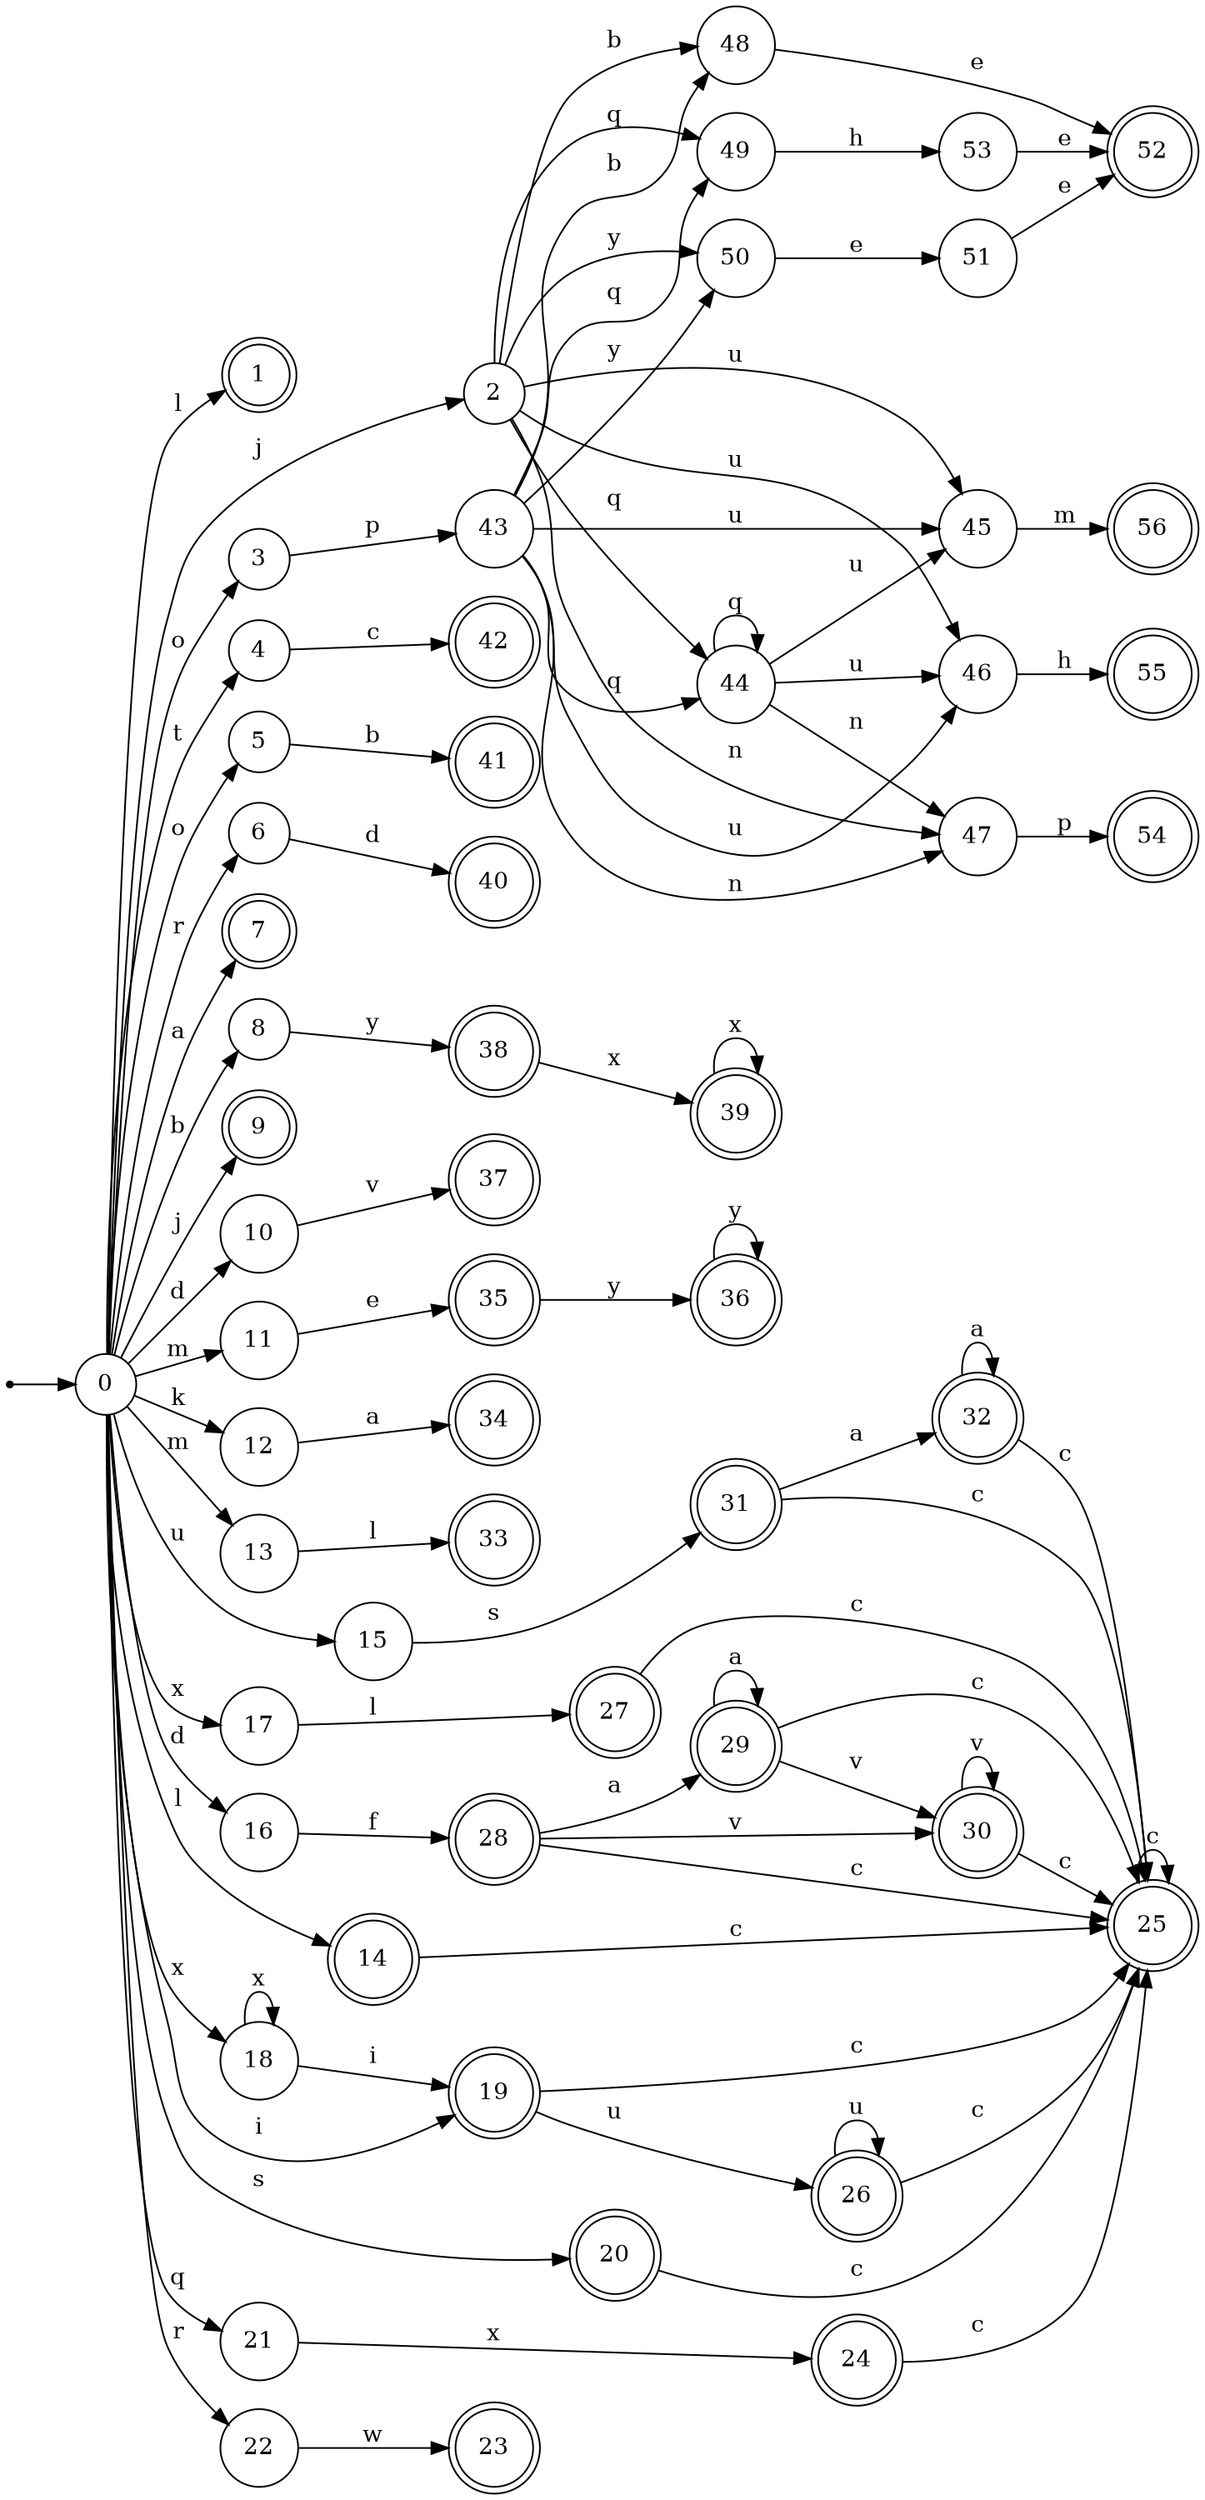 digraph finite_state_machine {
rankdir=LR;
size="20,20";
node [shape = point]; "dummy0"
node [shape = circle]; "0";
"dummy0" -> "0";
node [shape = doublecircle]; "1";node [shape = circle]; "2";
node [shape = circle]; "3";
node [shape = circle]; "4";
node [shape = circle]; "5";
node [shape = circle]; "6";
node [shape = doublecircle]; "7";node [shape = circle]; "8";
node [shape = doublecircle]; "9";node [shape = circle]; "10";
node [shape = circle]; "11";
node [shape = circle]; "12";
node [shape = circle]; "13";
node [shape = doublecircle]; "14";node [shape = circle]; "15";
node [shape = circle]; "16";
node [shape = circle]; "17";
node [shape = circle]; "18";
node [shape = doublecircle]; "19";node [shape = doublecircle]; "20";node [shape = circle]; "21";
node [shape = circle]; "22";
node [shape = doublecircle]; "23";node [shape = doublecircle]; "24";node [shape = doublecircle]; "25";node [shape = doublecircle]; "26";node [shape = doublecircle]; "27";node [shape = doublecircle]; "28";node [shape = doublecircle]; "29";node [shape = doublecircle]; "30";node [shape = doublecircle]; "31";node [shape = doublecircle]; "32";node [shape = doublecircle]; "33";node [shape = doublecircle]; "34";node [shape = doublecircle]; "35";node [shape = doublecircle]; "36";node [shape = doublecircle]; "37";node [shape = doublecircle]; "38";node [shape = doublecircle]; "39";node [shape = doublecircle]; "40";node [shape = doublecircle]; "41";node [shape = doublecircle]; "42";node [shape = circle]; "43";
node [shape = circle]; "44";
node [shape = circle]; "45";
node [shape = circle]; "46";
node [shape = circle]; "47";
node [shape = circle]; "48";
node [shape = circle]; "49";
node [shape = circle]; "50";
node [shape = circle]; "51";
node [shape = doublecircle]; "52";node [shape = circle]; "53";
node [shape = doublecircle]; "54";node [shape = doublecircle]; "55";node [shape = doublecircle]; "56";"0" -> "1" [label = "l"];
 "0" -> "14" [label = "l"];
 "0" -> "9" [label = "j"];
 "0" -> "2" [label = "j"];
 "0" -> "3" [label = "o"];
 "0" -> "5" [label = "o"];
 "0" -> "4" [label = "t"];
 "0" -> "6" [label = "r"];
 "0" -> "22" [label = "r"];
 "0" -> "7" [label = "a"];
 "0" -> "8" [label = "b"];
 "0" -> "16" [label = "d"];
 "0" -> "10" [label = "d"];
 "0" -> "11" [label = "m"];
 "0" -> "13" [label = "m"];
 "0" -> "12" [label = "k"];
 "0" -> "15" [label = "u"];
 "0" -> "17" [label = "x"];
 "0" -> "18" [label = "x"];
 "0" -> "19" [label = "i"];
 "0" -> "20" [label = "s"];
 "0" -> "21" [label = "q"];
 "22" -> "23" [label = "w"];
 "21" -> "24" [label = "x"];
 "24" -> "25" [label = "c"];
 "25" -> "25" [label = "c"];
 "20" -> "25" [label = "c"];
 "19" -> "26" [label = "u"];
 "19" -> "25" [label = "c"];
 "26" -> "26" [label = "u"];
 "26" -> "25" [label = "c"];
 "18" -> "18" [label = "x"];
 "18" -> "19" [label = "i"];
 "17" -> "27" [label = "l"];
 "27" -> "25" [label = "c"];
 "16" -> "28" [label = "f"];
 "28" -> "29" [label = "a"];
 "28" -> "30" [label = "v"];
 "28" -> "25" [label = "c"];
 "30" -> "30" [label = "v"];
 "30" -> "25" [label = "c"];
 "29" -> "29" [label = "a"];
 "29" -> "30" [label = "v"];
 "29" -> "25" [label = "c"];
 "15" -> "31" [label = "s"];
 "31" -> "32" [label = "a"];
 "31" -> "25" [label = "c"];
 "32" -> "32" [label = "a"];
 "32" -> "25" [label = "c"];
 "14" -> "25" [label = "c"];
 "13" -> "33" [label = "l"];
 "12" -> "34" [label = "a"];
 "11" -> "35" [label = "e"];
 "35" -> "36" [label = "y"];
 "36" -> "36" [label = "y"];
 "10" -> "37" [label = "v"];
 "8" -> "38" [label = "y"];
 "38" -> "39" [label = "x"];
 "39" -> "39" [label = "x"];
 "6" -> "40" [label = "d"];
 "5" -> "41" [label = "b"];
 "4" -> "42" [label = "c"];
 "3" -> "43" [label = "p"];
 "43" -> "49" [label = "q"];
 "43" -> "44" [label = "q"];
 "43" -> "45" [label = "u"];
 "43" -> "46" [label = "u"];
 "43" -> "47" [label = "n"];
 "43" -> "48" [label = "b"];
 "43" -> "50" [label = "y"];
 "50" -> "51" [label = "e"];
 "51" -> "52" [label = "e"];
 "49" -> "53" [label = "h"];
 "53" -> "52" [label = "e"];
 "48" -> "52" [label = "e"];
 "47" -> "54" [label = "p"];
 "46" -> "55" [label = "h"];
 "45" -> "56" [label = "m"];
 "44" -> "44" [label = "q"];
 "44" -> "45" [label = "u"];
 "44" -> "46" [label = "u"];
 "44" -> "47" [label = "n"];
 "2" -> "49" [label = "q"];
 "2" -> "44" [label = "q"];
 "2" -> "45" [label = "u"];
 "2" -> "46" [label = "u"];
 "2" -> "47" [label = "n"];
 "2" -> "48" [label = "b"];
 "2" -> "50" [label = "y"];
 }
